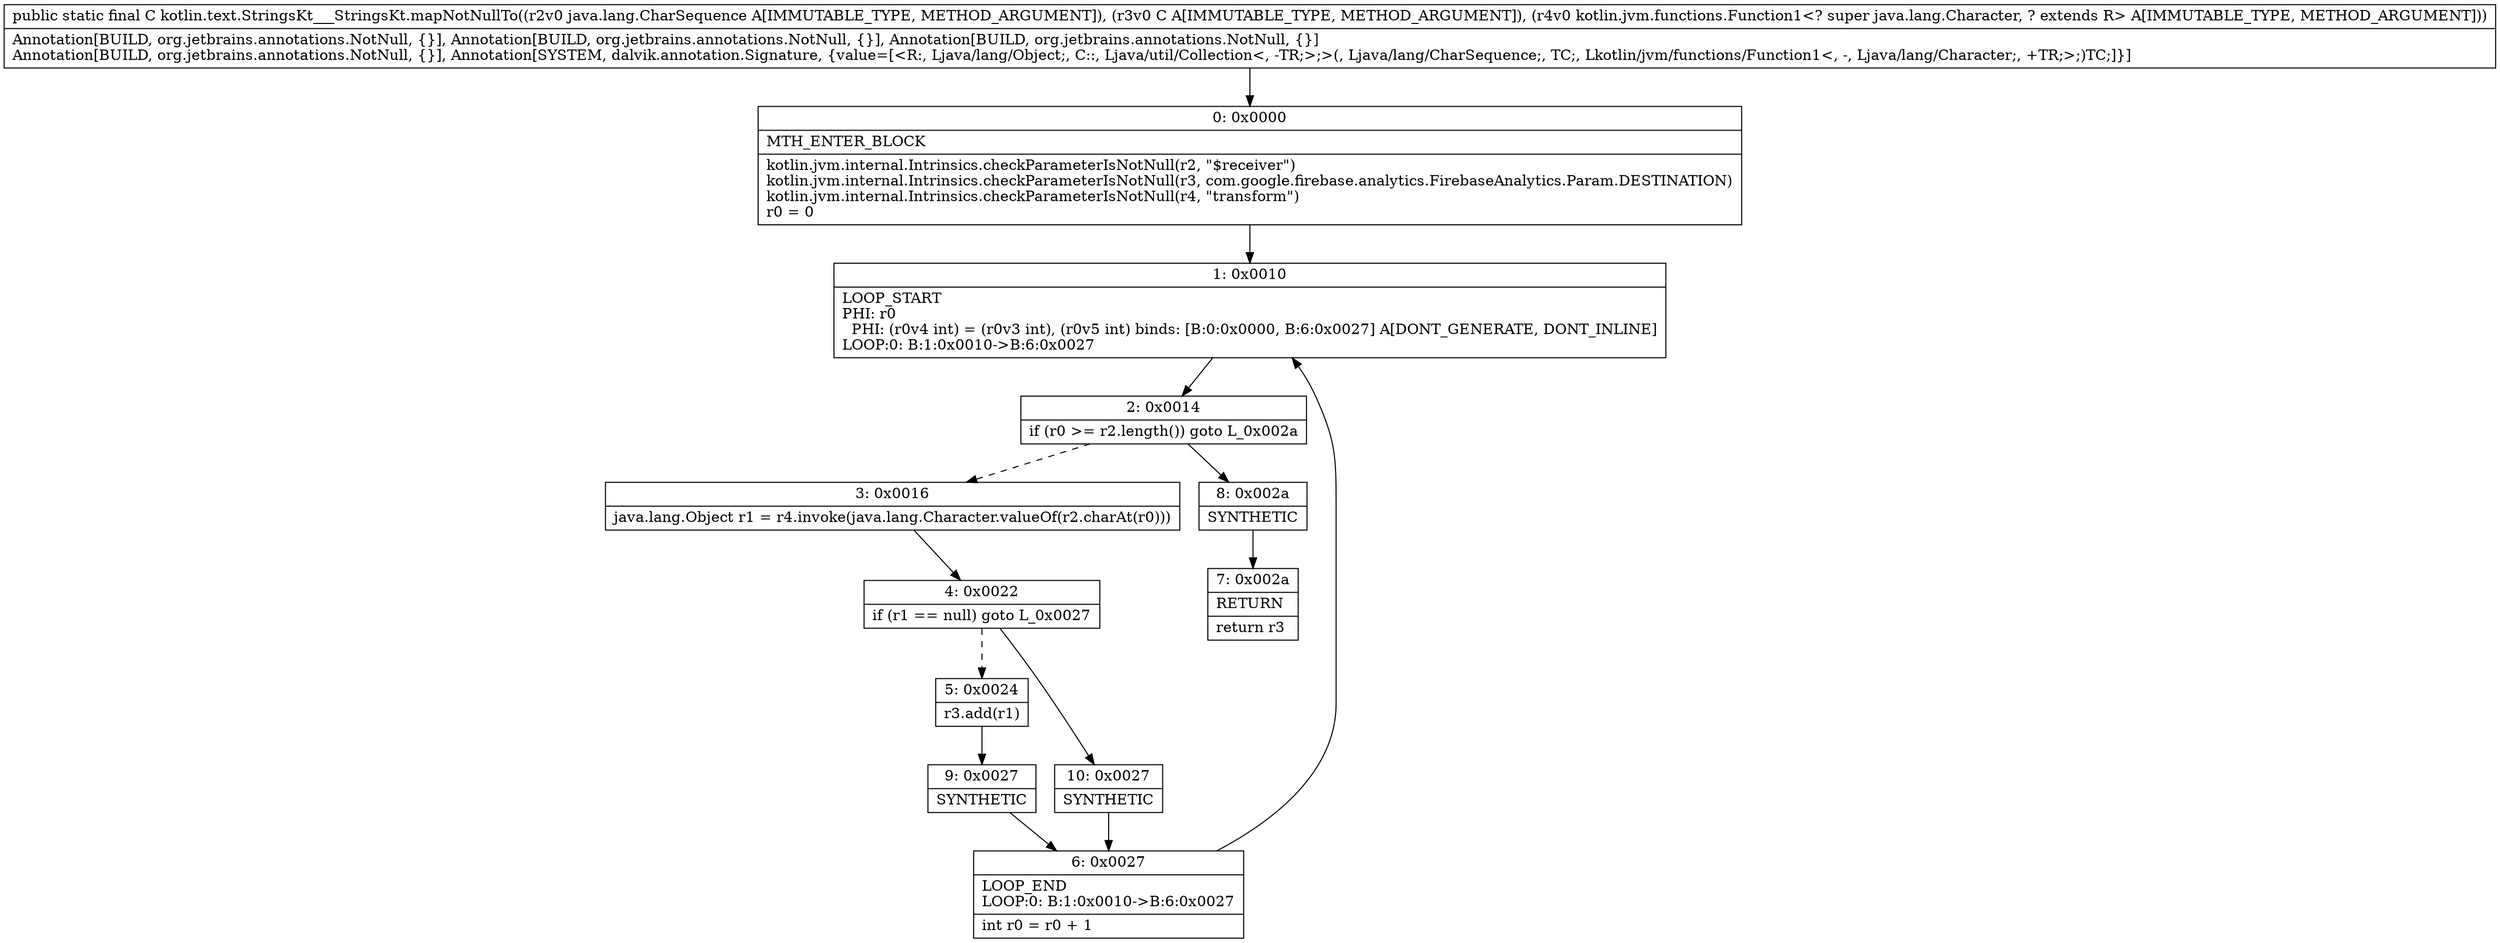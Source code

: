 digraph "CFG forkotlin.text.StringsKt___StringsKt.mapNotNullTo(Ljava\/lang\/CharSequence;Ljava\/util\/Collection;Lkotlin\/jvm\/functions\/Function1;)Ljava\/util\/Collection;" {
Node_0 [shape=record,label="{0\:\ 0x0000|MTH_ENTER_BLOCK\l|kotlin.jvm.internal.Intrinsics.checkParameterIsNotNull(r2, \"$receiver\")\lkotlin.jvm.internal.Intrinsics.checkParameterIsNotNull(r3, com.google.firebase.analytics.FirebaseAnalytics.Param.DESTINATION)\lkotlin.jvm.internal.Intrinsics.checkParameterIsNotNull(r4, \"transform\")\lr0 = 0\l}"];
Node_1 [shape=record,label="{1\:\ 0x0010|LOOP_START\lPHI: r0 \l  PHI: (r0v4 int) = (r0v3 int), (r0v5 int) binds: [B:0:0x0000, B:6:0x0027] A[DONT_GENERATE, DONT_INLINE]\lLOOP:0: B:1:0x0010\-\>B:6:0x0027\l}"];
Node_2 [shape=record,label="{2\:\ 0x0014|if (r0 \>= r2.length()) goto L_0x002a\l}"];
Node_3 [shape=record,label="{3\:\ 0x0016|java.lang.Object r1 = r4.invoke(java.lang.Character.valueOf(r2.charAt(r0)))\l}"];
Node_4 [shape=record,label="{4\:\ 0x0022|if (r1 == null) goto L_0x0027\l}"];
Node_5 [shape=record,label="{5\:\ 0x0024|r3.add(r1)\l}"];
Node_6 [shape=record,label="{6\:\ 0x0027|LOOP_END\lLOOP:0: B:1:0x0010\-\>B:6:0x0027\l|int r0 = r0 + 1\l}"];
Node_7 [shape=record,label="{7\:\ 0x002a|RETURN\l|return r3\l}"];
Node_8 [shape=record,label="{8\:\ 0x002a|SYNTHETIC\l}"];
Node_9 [shape=record,label="{9\:\ 0x0027|SYNTHETIC\l}"];
Node_10 [shape=record,label="{10\:\ 0x0027|SYNTHETIC\l}"];
MethodNode[shape=record,label="{public static final C kotlin.text.StringsKt___StringsKt.mapNotNullTo((r2v0 java.lang.CharSequence A[IMMUTABLE_TYPE, METHOD_ARGUMENT]), (r3v0 C A[IMMUTABLE_TYPE, METHOD_ARGUMENT]), (r4v0 kotlin.jvm.functions.Function1\<? super java.lang.Character, ? extends R\> A[IMMUTABLE_TYPE, METHOD_ARGUMENT]))  | Annotation[BUILD, org.jetbrains.annotations.NotNull, \{\}], Annotation[BUILD, org.jetbrains.annotations.NotNull, \{\}], Annotation[BUILD, org.jetbrains.annotations.NotNull, \{\}]\lAnnotation[BUILD, org.jetbrains.annotations.NotNull, \{\}], Annotation[SYSTEM, dalvik.annotation.Signature, \{value=[\<R:, Ljava\/lang\/Object;, C::, Ljava\/util\/Collection\<, \-TR;\>;\>(, Ljava\/lang\/CharSequence;, TC;, Lkotlin\/jvm\/functions\/Function1\<, \-, Ljava\/lang\/Character;, +TR;\>;)TC;]\}]\l}"];
MethodNode -> Node_0;
Node_0 -> Node_1;
Node_1 -> Node_2;
Node_2 -> Node_3[style=dashed];
Node_2 -> Node_8;
Node_3 -> Node_4;
Node_4 -> Node_5[style=dashed];
Node_4 -> Node_10;
Node_5 -> Node_9;
Node_6 -> Node_1;
Node_8 -> Node_7;
Node_9 -> Node_6;
Node_10 -> Node_6;
}

